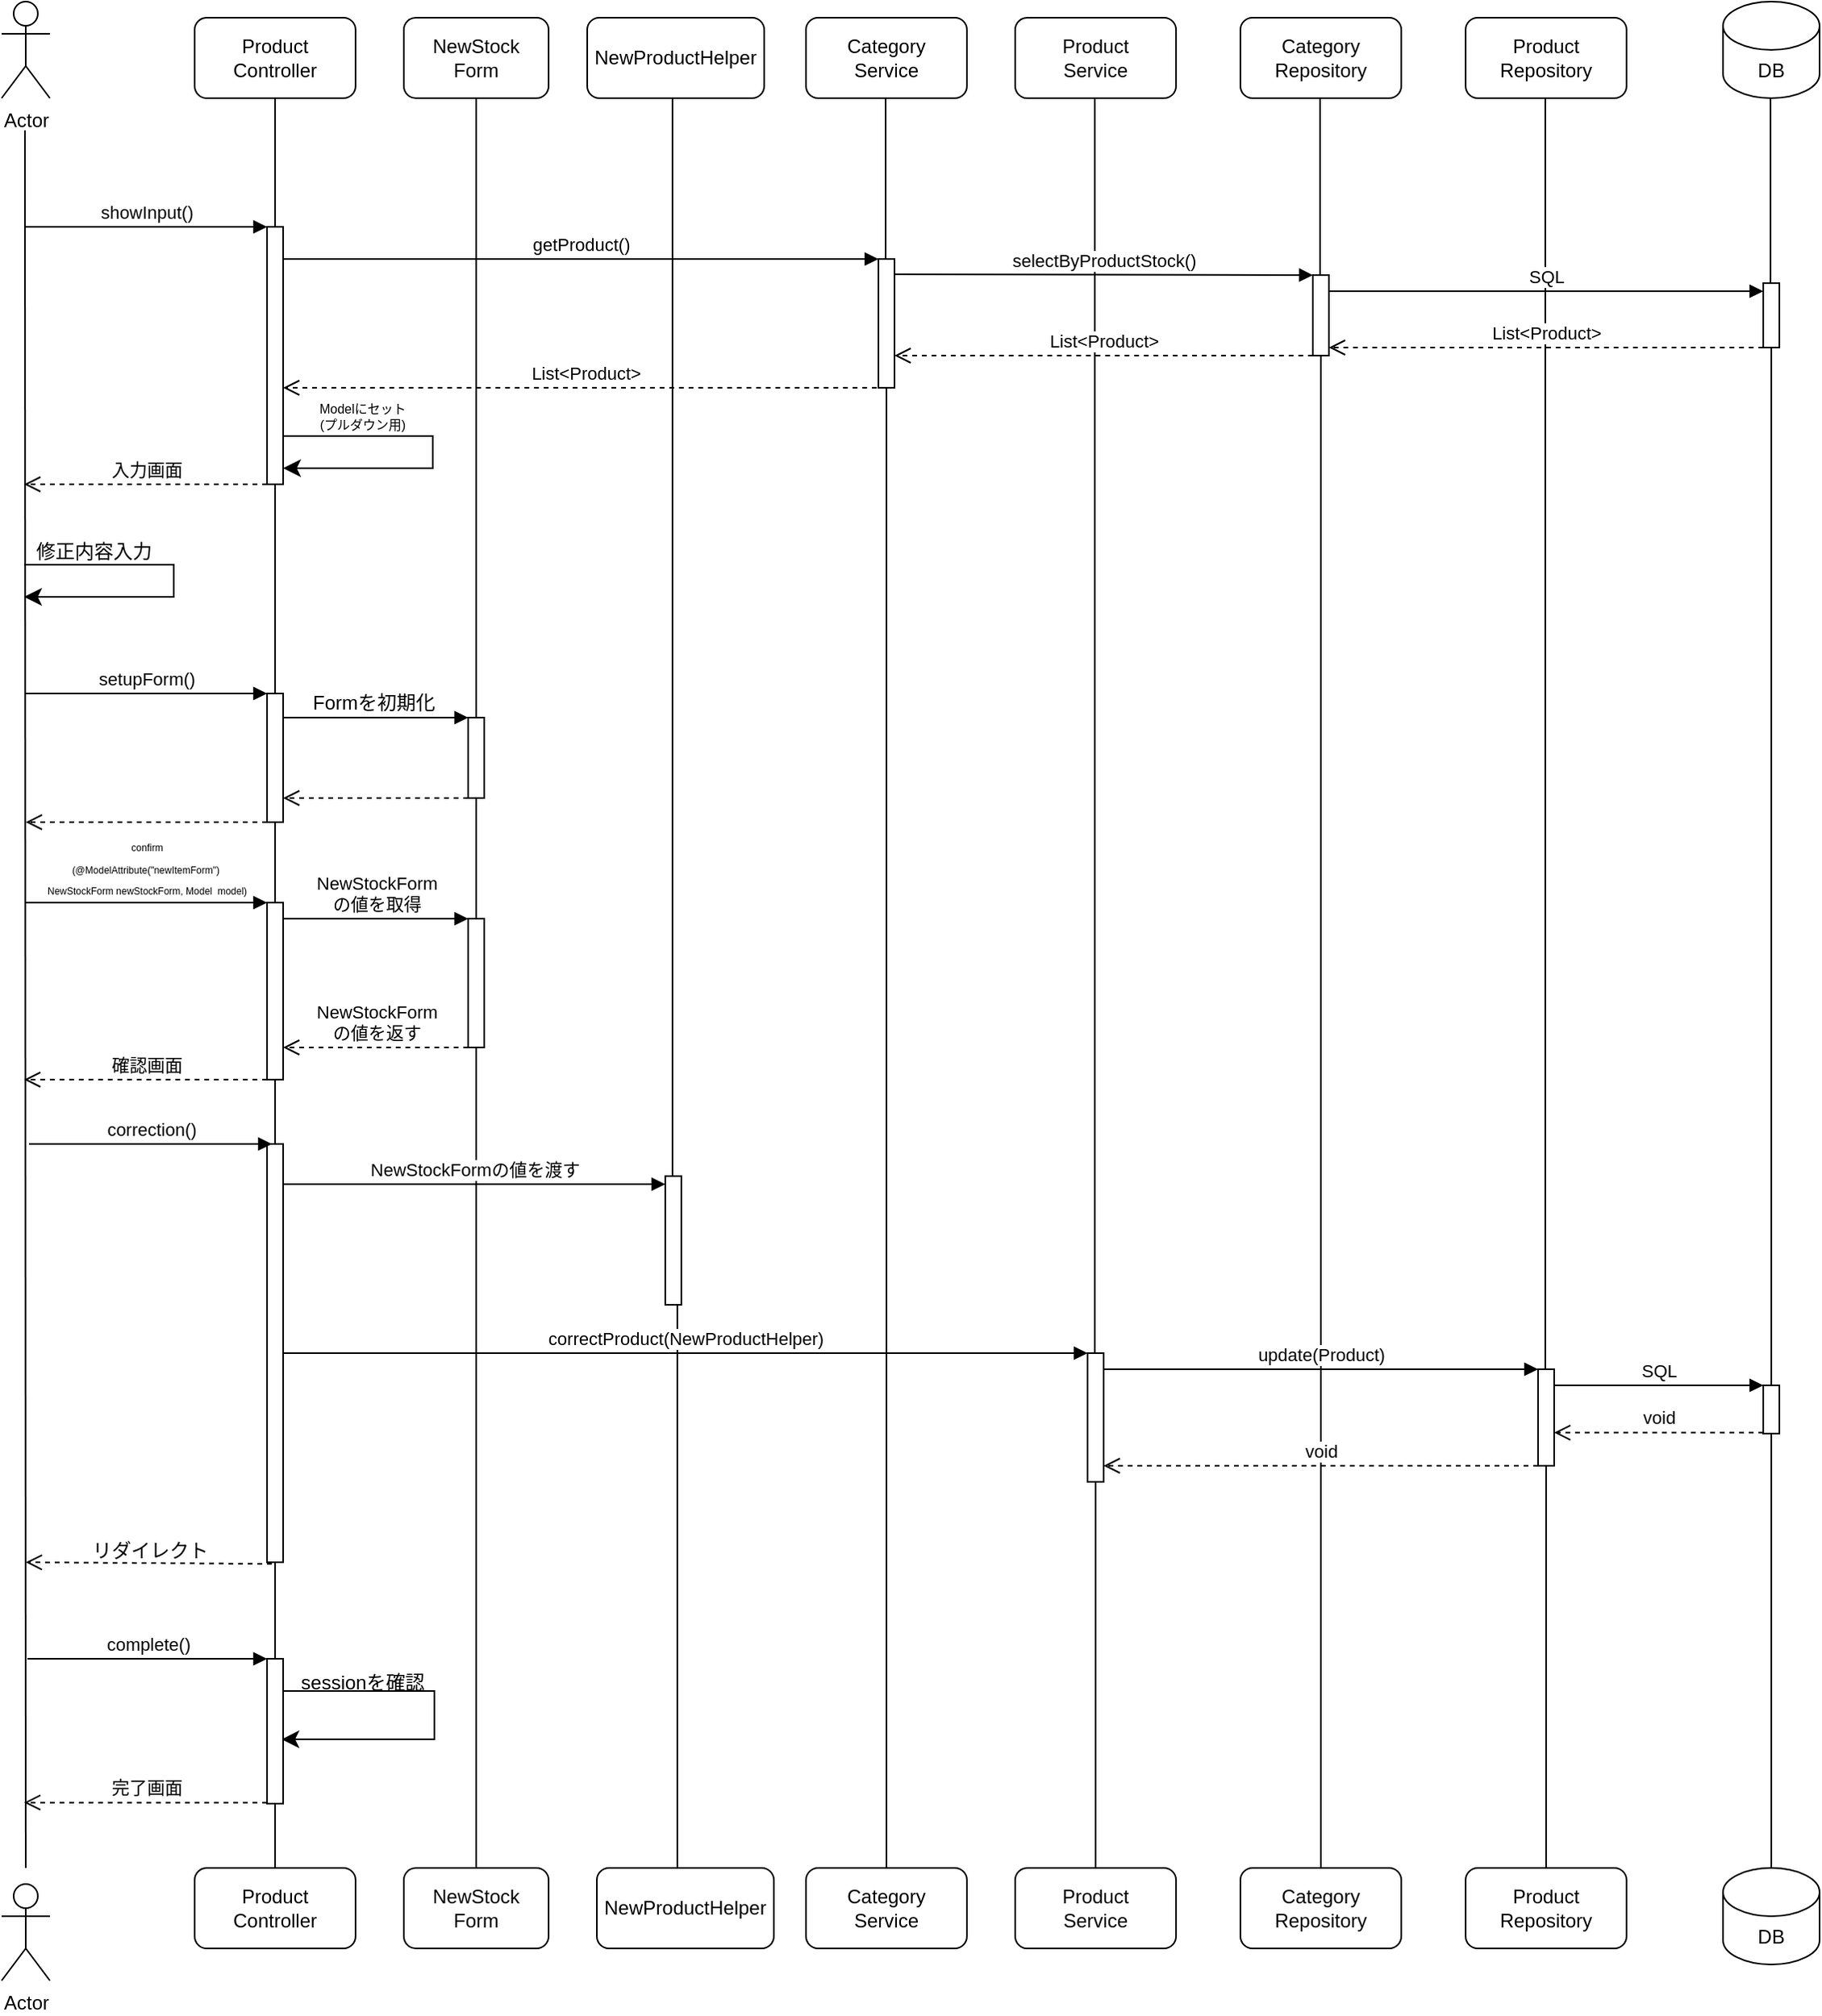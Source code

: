 <mxfile>
    <diagram id="0S2GH_IMDvOgs1QXw7YD" name="ページ1">
        <mxGraphModel dx="2176" dy="762" grid="1" gridSize="10" guides="1" tooltips="1" connect="1" arrows="1" fold="1" page="1" pageScale="1" pageWidth="850" pageHeight="1100" math="0" shadow="0">
            <root>
                <mxCell id="0"/>
                <mxCell id="1" parent="0"/>
                <mxCell id="2" value="Actor" style="shape=umlActor;verticalLabelPosition=bottom;verticalAlign=top;html=1;outlineConnect=0;" parent="1" vertex="1">
                    <mxGeometry x="90" y="40" width="30" height="60" as="geometry"/>
                </mxCell>
                <mxCell id="6" value="Product&lt;br&gt;&lt;div&gt;Controller&lt;/div&gt;" style="rounded=1;whiteSpace=wrap;html=1;" parent="1" vertex="1">
                    <mxGeometry x="210" y="50" width="100" height="50" as="geometry"/>
                </mxCell>
                <mxCell id="7" value="NewStock&lt;div&gt;Form&lt;/div&gt;" style="rounded=1;whiteSpace=wrap;html=1;" parent="1" vertex="1">
                    <mxGeometry x="340" y="50" width="90" height="50" as="geometry"/>
                </mxCell>
                <mxCell id="8" value="NewProductHelper" style="rounded=1;whiteSpace=wrap;html=1;" parent="1" vertex="1">
                    <mxGeometry x="454" y="50" width="110" height="50" as="geometry"/>
                </mxCell>
                <mxCell id="12" value="Category&lt;div&gt;Service&lt;/div&gt;" style="rounded=1;whiteSpace=wrap;html=1;" parent="1" vertex="1">
                    <mxGeometry x="590" y="50" width="100" height="50" as="geometry"/>
                </mxCell>
                <mxCell id="13" value="Product&lt;div&gt;Service&lt;/div&gt;" style="rounded=1;whiteSpace=wrap;html=1;" parent="1" vertex="1">
                    <mxGeometry x="720" y="50" width="100" height="50" as="geometry"/>
                </mxCell>
                <mxCell id="14" value="Category&lt;div&gt;Repository&lt;/div&gt;" style="rounded=1;whiteSpace=wrap;html=1;" parent="1" vertex="1">
                    <mxGeometry x="860" y="50" width="100" height="50" as="geometry"/>
                </mxCell>
                <mxCell id="15" value="Product&lt;div&gt;Repository&lt;/div&gt;" style="rounded=1;whiteSpace=wrap;html=1;" parent="1" vertex="1">
                    <mxGeometry x="1000" y="50" width="100" height="50" as="geometry"/>
                </mxCell>
                <mxCell id="16" value="DB" style="shape=cylinder3;whiteSpace=wrap;html=1;boundedLbl=1;backgroundOutline=1;size=15;" parent="1" vertex="1">
                    <mxGeometry x="1160" y="40" width="60" height="60" as="geometry"/>
                </mxCell>
                <mxCell id="28" value="" style="endArrow=none;html=1;" parent="1" edge="1">
                    <mxGeometry width="50" height="50" relative="1" as="geometry">
                        <mxPoint x="105" y="1200" as="sourcePoint"/>
                        <mxPoint x="104.5" y="120" as="targetPoint"/>
                    </mxGeometry>
                </mxCell>
                <mxCell id="29" value="" style="endArrow=none;html=1;" parent="1" source="37" edge="1">
                    <mxGeometry width="50" height="50" relative="1" as="geometry">
                        <mxPoint x="260" y="752.67" as="sourcePoint"/>
                        <mxPoint x="260" y="100.003" as="targetPoint"/>
                    </mxGeometry>
                </mxCell>
                <mxCell id="31" value="" style="endArrow=none;html=1;" parent="1" source="89" edge="1">
                    <mxGeometry width="50" height="50" relative="1" as="geometry">
                        <mxPoint x="510" y="998.421" as="sourcePoint"/>
                        <mxPoint x="507" y="100.003" as="targetPoint"/>
                    </mxGeometry>
                </mxCell>
                <mxCell id="32" value="" style="endArrow=none;html=1;" parent="1" source="49" edge="1">
                    <mxGeometry width="50" height="50" relative="1" as="geometry">
                        <mxPoint x="639.5" y="752.67" as="sourcePoint"/>
                        <mxPoint x="639.5" y="100.003" as="targetPoint"/>
                    </mxGeometry>
                </mxCell>
                <mxCell id="33" value="" style="endArrow=none;html=1;" parent="1" source="96" edge="1">
                    <mxGeometry width="50" height="50" relative="1" as="geometry">
                        <mxPoint x="770" y="980.702" as="sourcePoint"/>
                        <mxPoint x="769.5" y="100.003" as="targetPoint"/>
                    </mxGeometry>
                </mxCell>
                <mxCell id="34" value="" style="endArrow=none;html=1;" parent="1" source="51" edge="1">
                    <mxGeometry width="50" height="50" relative="1" as="geometry">
                        <mxPoint x="909.5" y="752.67" as="sourcePoint"/>
                        <mxPoint x="909.5" y="100.003" as="targetPoint"/>
                    </mxGeometry>
                </mxCell>
                <mxCell id="35" value="" style="endArrow=none;html=1;" parent="1" source="99" edge="1">
                    <mxGeometry width="50" height="50" relative="1" as="geometry">
                        <mxPoint x="1050" y="1220.392" as="sourcePoint"/>
                        <mxPoint x="1049.5" y="100.003" as="targetPoint"/>
                    </mxGeometry>
                </mxCell>
                <mxCell id="36" value="" style="endArrow=none;html=1;" parent="1" source="110" edge="1">
                    <mxGeometry width="50" height="50" relative="1" as="geometry">
                        <mxPoint x="1190" y="1208" as="sourcePoint"/>
                        <mxPoint x="1189.5" y="100.003" as="targetPoint"/>
                    </mxGeometry>
                </mxCell>
                <mxCell id="38" value="" style="endArrow=none;html=1;" parent="1" source="70" target="37" edge="1">
                    <mxGeometry width="50" height="50" relative="1" as="geometry">
                        <mxPoint x="260" y="752.67" as="sourcePoint"/>
                        <mxPoint x="260" y="100.003" as="targetPoint"/>
                    </mxGeometry>
                </mxCell>
                <mxCell id="37" value="" style="html=1;points=[[0,0,0,0,5],[0,1,0,0,-5],[1,0,0,0,5],[1,1,0,0,-5]];perimeter=orthogonalPerimeter;outlineConnect=0;targetShapes=umlLifeline;portConstraint=eastwest;newEdgeStyle={&quot;curved&quot;:0,&quot;rounded&quot;:0};" parent="1" vertex="1">
                    <mxGeometry x="255" y="180" width="10" height="160" as="geometry"/>
                </mxCell>
                <mxCell id="43" value="showInput()" style="html=1;verticalAlign=bottom;endArrow=block;curved=0;rounded=0;" parent="1" target="37" edge="1">
                    <mxGeometry width="80" relative="1" as="geometry">
                        <mxPoint x="105" y="180" as="sourcePoint"/>
                        <mxPoint x="320" y="220" as="targetPoint"/>
                    </mxGeometry>
                </mxCell>
                <mxCell id="44" value="&lt;br&gt;&lt;div&gt;getProduct()&lt;/div&gt;" style="html=1;verticalAlign=bottom;endArrow=block;curved=0;rounded=0;" parent="1" source="37" edge="1">
                    <mxGeometry width="80" relative="1" as="geometry">
                        <mxPoint x="285" y="200" as="sourcePoint"/>
                        <mxPoint x="635" y="200" as="targetPoint"/>
                    </mxGeometry>
                </mxCell>
                <mxCell id="46" value="" style="endArrow=none;html=1;entryX=0.5;entryY=1;entryDx=0;entryDy=0;" parent="1" source="72" target="7" edge="1">
                    <mxGeometry width="50" height="50" relative="1" as="geometry">
                        <mxPoint x="384.5" y="752.67" as="sourcePoint"/>
                        <mxPoint x="384.5" y="270" as="targetPoint"/>
                    </mxGeometry>
                </mxCell>
                <mxCell id="48" value="List&amp;lt;Product&amp;gt;" style="html=1;verticalAlign=bottom;endArrow=open;dashed=1;endSize=8;curved=0;rounded=0;exitX=0.5;exitY=1;exitDx=0;exitDy=0;exitPerimeter=0;" parent="1" source="49" target="37" edge="1">
                    <mxGeometry relative="1" as="geometry">
                        <mxPoint x="620" y="280" as="sourcePoint"/>
                        <mxPoint x="279.61" y="261.12" as="targetPoint"/>
                        <Array as="points"/>
                    </mxGeometry>
                </mxCell>
                <mxCell id="50" value="" style="endArrow=none;html=1;" parent="1" target="49" edge="1">
                    <mxGeometry width="50" height="50" relative="1" as="geometry">
                        <mxPoint x="640" y="1200" as="sourcePoint"/>
                        <mxPoint x="639.5" y="100.003" as="targetPoint"/>
                    </mxGeometry>
                </mxCell>
                <mxCell id="49" value="" style="html=1;points=[[0,0,0,0,5],[0,1,0,0,-5],[1,0,0,0,5],[1,1,0,0,-5]];perimeter=orthogonalPerimeter;outlineConnect=0;targetShapes=umlLifeline;portConstraint=eastwest;newEdgeStyle={&quot;curved&quot;:0,&quot;rounded&quot;:0};" parent="1" vertex="1">
                    <mxGeometry x="635" y="200" width="10" height="80" as="geometry"/>
                </mxCell>
                <mxCell id="52" value="" style="endArrow=none;html=1;" parent="1" target="51" edge="1">
                    <mxGeometry width="50" height="50" relative="1" as="geometry">
                        <mxPoint x="910" y="1200" as="sourcePoint"/>
                        <mxPoint x="909.5" y="100.003" as="targetPoint"/>
                    </mxGeometry>
                </mxCell>
                <mxCell id="51" value="" style="html=1;points=[[0,0,0,0,5],[0,1,0,0,-5],[1,0,0,0,5],[1,1,0,0,-5]];perimeter=orthogonalPerimeter;outlineConnect=0;targetShapes=umlLifeline;portConstraint=eastwest;newEdgeStyle={&quot;curved&quot;:0,&quot;rounded&quot;:0};" parent="1" vertex="1">
                    <mxGeometry x="905" y="210" width="10" height="50" as="geometry"/>
                </mxCell>
                <mxCell id="53" value="&lt;div&gt;selectByProductStock()&lt;/div&gt;" style="html=1;verticalAlign=bottom;endArrow=block;curved=0;rounded=0;exitX=0.983;exitY=0.118;exitDx=0;exitDy=0;exitPerimeter=0;" parent="1" source="49" target="51" edge="1">
                    <mxGeometry width="80" relative="1" as="geometry">
                        <mxPoint x="710" y="210" as="sourcePoint"/>
                        <mxPoint x="790" y="210" as="targetPoint"/>
                    </mxGeometry>
                </mxCell>
                <mxCell id="54" value="List&amp;lt;Product&amp;gt;" style="html=1;verticalAlign=bottom;endArrow=open;dashed=1;endSize=8;curved=0;rounded=0;exitX=0;exitY=1;exitDx=0;exitDy=-5;exitPerimeter=0;" parent="1" edge="1">
                    <mxGeometry relative="1" as="geometry">
                        <mxPoint x="905" y="260" as="sourcePoint"/>
                        <mxPoint x="645" y="260" as="targetPoint"/>
                    </mxGeometry>
                </mxCell>
                <mxCell id="56" value="入力画面" style="html=1;verticalAlign=bottom;endArrow=open;dashed=1;endSize=8;curved=0;rounded=0;" parent="1" edge="1">
                    <mxGeometry relative="1" as="geometry">
                        <mxPoint x="255" y="340" as="sourcePoint"/>
                        <mxPoint x="104" y="340" as="targetPoint"/>
                    </mxGeometry>
                </mxCell>
                <mxCell id="63" value="" style="edgeStyle=segmentEdgeStyle;endArrow=classic;html=1;curved=0;rounded=0;endSize=8;startSize=8;" parent="1" edge="1">
                    <mxGeometry width="50" height="50" relative="1" as="geometry">
                        <mxPoint x="104" y="390" as="sourcePoint"/>
                        <mxPoint x="104" y="410" as="targetPoint"/>
                        <Array as="points">
                            <mxPoint x="197" y="390"/>
                            <mxPoint x="197" y="410"/>
                        </Array>
                    </mxGeometry>
                </mxCell>
                <mxCell id="64" value="修正内容入力" style="text;html=1;align=center;verticalAlign=middle;resizable=0;points=[];autosize=1;strokeColor=none;fillColor=none;" parent="1" vertex="1">
                    <mxGeometry x="97" y="367" width="100" height="30" as="geometry"/>
                </mxCell>
                <mxCell id="67" value="" style="edgeStyle=segmentEdgeStyle;endArrow=classic;html=1;curved=0;rounded=0;endSize=8;startSize=8;" parent="1" edge="1">
                    <mxGeometry width="50" height="50" relative="1" as="geometry">
                        <mxPoint x="265" y="310" as="sourcePoint"/>
                        <mxPoint x="265" y="330" as="targetPoint"/>
                        <Array as="points">
                            <mxPoint x="358" y="310"/>
                            <mxPoint x="358" y="330"/>
                        </Array>
                    </mxGeometry>
                </mxCell>
                <mxCell id="68" value="Modelにセット&lt;div&gt;(プルダウン用)&lt;/div&gt;" style="text;html=1;align=center;verticalAlign=middle;resizable=0;points=[];autosize=1;strokeColor=none;fillColor=none;fontSize=8;" parent="1" vertex="1">
                    <mxGeometry x="274" y="283" width="80" height="30" as="geometry"/>
                </mxCell>
                <mxCell id="69" value="&lt;div&gt;&lt;span style=&quot;background-color: light-dark(#ffffff, var(--ge-dark-color, #121212));&quot;&gt;setupForm()&lt;/span&gt;&lt;/div&gt;" style="html=1;verticalAlign=bottom;endArrow=block;curved=0;rounded=0;" parent="1" target="70" edge="1">
                    <mxGeometry width="80" relative="1" as="geometry">
                        <mxPoint x="105" y="470" as="sourcePoint"/>
                        <mxPoint x="240" y="470" as="targetPoint"/>
                    </mxGeometry>
                </mxCell>
                <mxCell id="71" value="" style="endArrow=none;html=1;" parent="1" source="90" target="70" edge="1">
                    <mxGeometry width="50" height="50" relative="1" as="geometry">
                        <mxPoint x="260" y="1000" as="sourcePoint"/>
                        <mxPoint x="260" y="340" as="targetPoint"/>
                    </mxGeometry>
                </mxCell>
                <mxCell id="70" value="" style="html=1;points=[[0,0,0,0,5],[0,1,0,0,-5],[1,0,0,0,5],[1,1,0,0,-5]];perimeter=orthogonalPerimeter;outlineConnect=0;targetShapes=umlLifeline;portConstraint=eastwest;newEdgeStyle={&quot;curved&quot;:0,&quot;rounded&quot;:0};" parent="1" vertex="1">
                    <mxGeometry x="255" y="470" width="10" height="80" as="geometry"/>
                </mxCell>
                <mxCell id="73" value="" style="endArrow=none;html=1;entryX=0.5;entryY=1;entryDx=0;entryDy=0;" parent="1" source="83" target="72" edge="1">
                    <mxGeometry width="50" height="50" relative="1" as="geometry">
                        <mxPoint x="385" y="950" as="sourcePoint"/>
                        <mxPoint x="385" y="100" as="targetPoint"/>
                    </mxGeometry>
                </mxCell>
                <mxCell id="72" value="" style="html=1;points=[[0,0,0,0,5],[0,1,0,0,-5],[1,0,0,0,5],[1,1,0,0,-5]];perimeter=orthogonalPerimeter;outlineConnect=0;targetShapes=umlLifeline;portConstraint=eastwest;newEdgeStyle={&quot;curved&quot;:0,&quot;rounded&quot;:0};" parent="1" vertex="1">
                    <mxGeometry x="380" y="485" width="10" height="50" as="geometry"/>
                </mxCell>
                <mxCell id="75" value="" style="html=1;verticalAlign=bottom;endArrow=block;curved=0;rounded=0;" parent="1" edge="1">
                    <mxGeometry width="80" relative="1" as="geometry">
                        <mxPoint x="265" y="485" as="sourcePoint"/>
                        <mxPoint x="380" y="485" as="targetPoint"/>
                    </mxGeometry>
                </mxCell>
                <mxCell id="76" value="Formを初期化" style="text;html=1;align=center;verticalAlign=middle;resizable=0;points=[];autosize=1;strokeColor=none;fillColor=none;" parent="1" vertex="1">
                    <mxGeometry x="271" y="461" width="100" height="30" as="geometry"/>
                </mxCell>
                <mxCell id="77" value="" style="html=1;verticalAlign=bottom;endArrow=open;dashed=1;endSize=8;curved=0;rounded=0;exitX=0;exitY=1;exitDx=0;exitDy=-5;exitPerimeter=0;" parent="1" edge="1">
                    <mxGeometry relative="1" as="geometry">
                        <mxPoint x="380" y="535" as="sourcePoint"/>
                        <mxPoint x="265" y="535" as="targetPoint"/>
                    </mxGeometry>
                </mxCell>
                <mxCell id="78" value="" style="html=1;verticalAlign=bottom;endArrow=open;dashed=1;endSize=8;curved=0;rounded=0;exitX=0;exitY=1;exitDx=0;exitDy=-5;exitPerimeter=0;" parent="1" edge="1">
                    <mxGeometry relative="1" as="geometry">
                        <mxPoint x="255" y="550" as="sourcePoint"/>
                        <mxPoint x="105" y="550" as="targetPoint"/>
                    </mxGeometry>
                </mxCell>
                <mxCell id="79" value="&lt;font style=&quot;font-size: 6px;&quot;&gt;confirm&lt;/font&gt;&lt;div&gt;&lt;font style=&quot;font-size: 6px;&quot;&gt;(@ModelAttribute(&quot;newItemForm&quot;)&amp;nbsp;&lt;/font&gt;&lt;/div&gt;&lt;div&gt;&lt;font style=&quot;font-size: 6px;&quot;&gt;NewStockForm newStockForm,&amp;nbsp;&lt;/font&gt;&lt;span style=&quot;font-size: 6px; background-color: light-dark(#ffffff, var(--ge-dark-color, #121212));&quot;&gt;Model&amp;nbsp; model)&lt;/span&gt;&lt;/div&gt;" style="html=1;verticalAlign=bottom;endArrow=block;curved=0;rounded=0;" parent="1" target="80" edge="1">
                    <mxGeometry width="80" relative="1" as="geometry">
                        <mxPoint x="105" y="600" as="sourcePoint"/>
                        <mxPoint x="240" y="600" as="targetPoint"/>
                    </mxGeometry>
                </mxCell>
                <mxCell id="80" value="" style="html=1;points=[[0,0,0,0,5],[0,1,0,0,-5],[1,0,0,0,5],[1,1,0,0,-5]];perimeter=orthogonalPerimeter;outlineConnect=0;targetShapes=umlLifeline;portConstraint=eastwest;newEdgeStyle={&quot;curved&quot;:0,&quot;rounded&quot;:0};" parent="1" vertex="1">
                    <mxGeometry x="255" y="600" width="10" height="110" as="geometry"/>
                </mxCell>
                <mxCell id="84" value="" style="endArrow=none;html=1;entryX=0.5;entryY=1;entryDx=0;entryDy=0;" parent="1" target="83" edge="1">
                    <mxGeometry width="50" height="50" relative="1" as="geometry">
                        <mxPoint x="385" y="1200" as="sourcePoint"/>
                        <mxPoint x="385" y="535" as="targetPoint"/>
                    </mxGeometry>
                </mxCell>
                <mxCell id="83" value="" style="html=1;points=[[0,0,0,0,5],[0,1,0,0,-5],[1,0,0,0,5],[1,1,0,0,-5]];perimeter=orthogonalPerimeter;outlineConnect=0;targetShapes=umlLifeline;portConstraint=eastwest;newEdgeStyle={&quot;curved&quot;:0,&quot;rounded&quot;:0};" parent="1" vertex="1">
                    <mxGeometry x="380" y="610" width="10" height="80" as="geometry"/>
                </mxCell>
                <mxCell id="85" value="NewStockForm&lt;div&gt;の値を取得&lt;/div&gt;" style="html=1;verticalAlign=bottom;endArrow=block;curved=0;rounded=0;entryX=0;entryY=0;entryDx=0;entryDy=5;entryPerimeter=0;" parent="1" edge="1">
                    <mxGeometry width="80" relative="1" as="geometry">
                        <mxPoint x="265" y="610" as="sourcePoint"/>
                        <mxPoint x="380" y="610" as="targetPoint"/>
                    </mxGeometry>
                </mxCell>
                <mxCell id="86" value="NewStockForm&lt;div&gt;の値を返す&lt;/div&gt;" style="html=1;verticalAlign=bottom;endArrow=open;dashed=1;endSize=8;curved=0;rounded=0;exitX=0;exitY=1;exitDx=0;exitDy=-5;exitPerimeter=0;" parent="1" edge="1">
                    <mxGeometry relative="1" as="geometry">
                        <mxPoint x="380" y="690" as="sourcePoint"/>
                        <mxPoint x="265" y="690" as="targetPoint"/>
                    </mxGeometry>
                </mxCell>
                <mxCell id="87" value="確認画面" style="html=1;verticalAlign=bottom;endArrow=open;dashed=1;endSize=8;curved=0;rounded=0;" parent="1" source="80" edge="1">
                    <mxGeometry relative="1" as="geometry">
                        <mxPoint x="270" y="730" as="sourcePoint"/>
                        <mxPoint x="104" y="710" as="targetPoint"/>
                    </mxGeometry>
                </mxCell>
                <mxCell id="88" value="NewStockFormの値を渡す" style="html=1;verticalAlign=bottom;endArrow=block;curved=0;rounded=0;entryX=0;entryY=0;entryDx=0;entryDy=5;entryPerimeter=0;" parent="1" source="90" target="89" edge="1">
                    <mxGeometry x="0.001" width="80" relative="1" as="geometry">
                        <mxPoint x="265" y="750" as="sourcePoint"/>
                        <mxPoint x="502.5" y="750" as="targetPoint"/>
                        <mxPoint as="offset"/>
                    </mxGeometry>
                </mxCell>
                <mxCell id="91" value="" style="endArrow=none;html=1;" parent="1" source="108" target="90" edge="1">
                    <mxGeometry width="50" height="50" relative="1" as="geometry">
                        <mxPoint x="260" y="1200" as="sourcePoint"/>
                        <mxPoint x="260" y="550" as="targetPoint"/>
                    </mxGeometry>
                </mxCell>
                <mxCell id="90" value="" style="html=1;points=[[0,0,0,0,5],[0,1,0,0,-5],[1,0,0,0,5],[1,1,0,0,-5]];perimeter=orthogonalPerimeter;outlineConnect=0;targetShapes=umlLifeline;portConstraint=eastwest;newEdgeStyle={&quot;curved&quot;:0,&quot;rounded&quot;:0};" parent="1" vertex="1">
                    <mxGeometry x="255" y="750" width="10" height="260" as="geometry"/>
                </mxCell>
                <mxCell id="92" value="correction()" style="html=1;verticalAlign=bottom;endArrow=block;curved=0;rounded=0;entryX=0;entryY=0;entryDx=0;entryDy=5;entryPerimeter=0;" parent="1" edge="1">
                    <mxGeometry width="80" relative="1" as="geometry">
                        <mxPoint x="107" y="750" as="sourcePoint"/>
                        <mxPoint x="258" y="750" as="targetPoint"/>
                    </mxGeometry>
                </mxCell>
                <mxCell id="93" value="" style="endArrow=none;html=1;" parent="1" target="89" edge="1">
                    <mxGeometry width="50" height="50" relative="1" as="geometry">
                        <mxPoint x="510" y="1200" as="sourcePoint"/>
                        <mxPoint x="507" y="100.003" as="targetPoint"/>
                    </mxGeometry>
                </mxCell>
                <mxCell id="89" value="" style="html=1;points=[[0,0,0,0,5],[0,1,0,0,-5],[1,0,0,0,5],[1,1,0,0,-5]];perimeter=orthogonalPerimeter;outlineConnect=0;targetShapes=umlLifeline;portConstraint=eastwest;newEdgeStyle={&quot;curved&quot;:0,&quot;rounded&quot;:0};" parent="1" vertex="1">
                    <mxGeometry x="502.5" y="770" width="10" height="80" as="geometry"/>
                </mxCell>
                <mxCell id="95" value="correctProduct(NewProductHelper)" style="html=1;verticalAlign=bottom;endArrow=block;curved=0;rounded=0;" parent="1" source="90" target="96" edge="1">
                    <mxGeometry width="80" relative="1" as="geometry">
                        <mxPoint x="450" y="820" as="sourcePoint"/>
                        <mxPoint x="530" y="820" as="targetPoint"/>
                    </mxGeometry>
                </mxCell>
                <mxCell id="97" value="" style="endArrow=none;html=1;" parent="1" target="96" edge="1">
                    <mxGeometry width="50" height="50" relative="1" as="geometry">
                        <mxPoint x="770" y="1200" as="sourcePoint"/>
                        <mxPoint x="769.5" y="100.003" as="targetPoint"/>
                    </mxGeometry>
                </mxCell>
                <mxCell id="96" value="" style="html=1;points=[[0,0,0,0,5],[0,1,0,0,-5],[1,0,0,0,5],[1,1,0,0,-5]];perimeter=orthogonalPerimeter;outlineConnect=0;targetShapes=umlLifeline;portConstraint=eastwest;newEdgeStyle={&quot;curved&quot;:0,&quot;rounded&quot;:0};" parent="1" vertex="1">
                    <mxGeometry x="765" y="880" width="10" height="80" as="geometry"/>
                </mxCell>
                <mxCell id="100" value="" style="endArrow=none;html=1;" parent="1" target="99" edge="1">
                    <mxGeometry width="50" height="50" relative="1" as="geometry">
                        <mxPoint x="1050" y="1200" as="sourcePoint"/>
                        <mxPoint x="1049.5" y="100.003" as="targetPoint"/>
                    </mxGeometry>
                </mxCell>
                <mxCell id="99" value="" style="html=1;points=[[0,0,0,0,5],[0,1,0,0,-5],[1,0,0,0,5],[1,1,0,0,-5]];perimeter=orthogonalPerimeter;outlineConnect=0;targetShapes=umlLifeline;portConstraint=eastwest;newEdgeStyle={&quot;curved&quot;:0,&quot;rounded&quot;:0};" parent="1" vertex="1">
                    <mxGeometry x="1045" y="890" width="10" height="60" as="geometry"/>
                </mxCell>
                <mxCell id="101" value="update(Product)" style="html=1;verticalAlign=bottom;endArrow=block;curved=0;rounded=0;entryX=0;entryY=0;entryDx=0;entryDy=5;entryPerimeter=0;" parent="1" edge="1">
                    <mxGeometry width="80" relative="1" as="geometry">
                        <mxPoint x="775" y="890" as="sourcePoint"/>
                        <mxPoint x="1045" y="890" as="targetPoint"/>
                    </mxGeometry>
                </mxCell>
                <mxCell id="103" value="" style="edgeStyle=segmentEdgeStyle;endArrow=classic;html=1;curved=0;rounded=0;endSize=8;startSize=8;" parent="1" edge="1">
                    <mxGeometry width="50" height="50" relative="1" as="geometry">
                        <mxPoint x="265" y="1090" as="sourcePoint"/>
                        <mxPoint x="264" y="1120.04" as="targetPoint"/>
                        <Array as="points">
                            <mxPoint x="359" y="1090"/>
                            <mxPoint x="359" y="1120"/>
                        </Array>
                    </mxGeometry>
                </mxCell>
                <mxCell id="106" value="sessionを確認" style="text;html=1;align=center;verticalAlign=middle;resizable=0;points=[];autosize=1;strokeColor=none;fillColor=none;" parent="1" vertex="1">
                    <mxGeometry x="264" y="1070" width="100" height="30" as="geometry"/>
                </mxCell>
                <mxCell id="107" value="" style="html=1;verticalAlign=bottom;endArrow=open;dashed=1;endSize=8;curved=0;rounded=0;exitX=0;exitY=1;exitDx=0;exitDy=-5;exitPerimeter=0;" parent="1" edge="1">
                    <mxGeometry relative="1" as="geometry">
                        <mxPoint x="258" y="1011" as="sourcePoint"/>
                        <mxPoint x="105" y="1010" as="targetPoint"/>
                    </mxGeometry>
                </mxCell>
                <mxCell id="109" value="" style="endArrow=none;html=1;" parent="1" target="108" edge="1">
                    <mxGeometry width="50" height="50" relative="1" as="geometry">
                        <mxPoint x="260" y="1200" as="sourcePoint"/>
                        <mxPoint x="260" y="1010" as="targetPoint"/>
                    </mxGeometry>
                </mxCell>
                <mxCell id="108" value="" style="html=1;points=[[0,0,0,0,5],[0,1,0,0,-5],[1,0,0,0,5],[1,1,0,0,-5]];perimeter=orthogonalPerimeter;outlineConnect=0;targetShapes=umlLifeline;portConstraint=eastwest;newEdgeStyle={&quot;curved&quot;:0,&quot;rounded&quot;:0};" parent="1" vertex="1">
                    <mxGeometry x="255" y="1070" width="10" height="90" as="geometry"/>
                </mxCell>
                <mxCell id="111" value="" style="endArrow=none;html=1;" parent="1" target="110" edge="1">
                    <mxGeometry width="50" height="50" relative="1" as="geometry">
                        <mxPoint x="1190" y="1200" as="sourcePoint"/>
                        <mxPoint x="1189.5" y="100.003" as="targetPoint"/>
                    </mxGeometry>
                </mxCell>
                <mxCell id="110" value="" style="html=1;points=[[0,0,0,0,5],[0,1,0,0,-5],[1,0,0,0,5],[1,1,0,0,-5]];perimeter=orthogonalPerimeter;outlineConnect=0;targetShapes=umlLifeline;portConstraint=eastwest;newEdgeStyle={&quot;curved&quot;:0,&quot;rounded&quot;:0};" parent="1" vertex="1">
                    <mxGeometry x="1185" y="215" width="10" height="40" as="geometry"/>
                </mxCell>
                <mxCell id="112" value="SQL" style="html=1;verticalAlign=bottom;endArrow=block;curved=0;rounded=0;entryX=0;entryY=0;entryDx=0;entryDy=5;entryPerimeter=0;" parent="1" source="51" target="110" edge="1">
                    <mxGeometry width="80" relative="1" as="geometry">
                        <mxPoint x="980" y="310" as="sourcePoint"/>
                        <mxPoint x="1060" y="310" as="targetPoint"/>
                    </mxGeometry>
                </mxCell>
                <mxCell id="113" value="List&amp;lt;Product&amp;gt;" style="html=1;verticalAlign=bottom;endArrow=open;dashed=1;endSize=8;curved=0;rounded=0;entryX=1;entryY=1;entryDx=0;entryDy=-5;entryPerimeter=0;" parent="1" source="110" target="51" edge="1">
                    <mxGeometry relative="1" as="geometry">
                        <mxPoint x="1060" y="310" as="sourcePoint"/>
                        <mxPoint x="980" y="310" as="targetPoint"/>
                    </mxGeometry>
                </mxCell>
                <mxCell id="114" value="" style="html=1;points=[[0,0,0,0,5],[0,1,0,0,-5],[1,0,0,0,5],[1,1,0,0,-5]];perimeter=orthogonalPerimeter;outlineConnect=0;targetShapes=umlLifeline;portConstraint=eastwest;newEdgeStyle={&quot;curved&quot;:0,&quot;rounded&quot;:0};" parent="1" vertex="1">
                    <mxGeometry x="1185" y="900" width="10" height="30" as="geometry"/>
                </mxCell>
                <mxCell id="115" value="SQL" style="html=1;verticalAlign=bottom;endArrow=block;curved=0;rounded=0;entryX=0;entryY=0;entryDx=0;entryDy=5;entryPerimeter=0;" parent="1" edge="1">
                    <mxGeometry width="80" relative="1" as="geometry">
                        <mxPoint x="1055" y="900" as="sourcePoint"/>
                        <mxPoint x="1185.0" y="900" as="targetPoint"/>
                    </mxGeometry>
                </mxCell>
                <mxCell id="117" value="&lt;div&gt;complete()&lt;/div&gt;" style="html=1;verticalAlign=bottom;endArrow=block;curved=0;rounded=0;" parent="1" edge="1">
                    <mxGeometry width="80" relative="1" as="geometry">
                        <mxPoint x="106" y="1070" as="sourcePoint"/>
                        <mxPoint x="255" y="1070" as="targetPoint"/>
                    </mxGeometry>
                </mxCell>
                <mxCell id="118" value="完了画面" style="html=1;verticalAlign=bottom;endArrow=open;dashed=1;endSize=8;curved=0;rounded=0;" parent="1" edge="1">
                    <mxGeometry relative="1" as="geometry">
                        <mxPoint x="255" y="1159.35" as="sourcePoint"/>
                        <mxPoint x="104" y="1159.35" as="targetPoint"/>
                    </mxGeometry>
                </mxCell>
                <mxCell id="120" value="Actor" style="shape=umlActor;verticalLabelPosition=bottom;verticalAlign=top;html=1;outlineConnect=0;" parent="1" vertex="1">
                    <mxGeometry x="90" y="1210" width="30" height="60" as="geometry"/>
                </mxCell>
                <mxCell id="121" value="Product&lt;div&gt;Controller&lt;/div&gt;" style="rounded=1;whiteSpace=wrap;html=1;" parent="1" vertex="1">
                    <mxGeometry x="210" y="1200" width="100" height="50" as="geometry"/>
                </mxCell>
                <mxCell id="124" value="Category&lt;div&gt;Service&lt;/div&gt;" style="rounded=1;whiteSpace=wrap;html=1;" parent="1" vertex="1">
                    <mxGeometry x="590" y="1200" width="100" height="50" as="geometry"/>
                </mxCell>
                <mxCell id="125" value="Product&lt;div&gt;Service&lt;/div&gt;" style="rounded=1;whiteSpace=wrap;html=1;" parent="1" vertex="1">
                    <mxGeometry x="720" y="1200" width="100" height="50" as="geometry"/>
                </mxCell>
                <mxCell id="126" value="Category&lt;div&gt;Repository&lt;/div&gt;" style="rounded=1;whiteSpace=wrap;html=1;" parent="1" vertex="1">
                    <mxGeometry x="860" y="1200" width="100" height="50" as="geometry"/>
                </mxCell>
                <mxCell id="127" value="Product&lt;div&gt;Repository&lt;/div&gt;" style="rounded=1;whiteSpace=wrap;html=1;" parent="1" vertex="1">
                    <mxGeometry x="1000" y="1200" width="100" height="50" as="geometry"/>
                </mxCell>
                <mxCell id="128" value="DB" style="shape=cylinder3;whiteSpace=wrap;html=1;boundedLbl=1;backgroundOutline=1;size=15;" parent="1" vertex="1">
                    <mxGeometry x="1160" y="1200" width="60" height="60" as="geometry"/>
                </mxCell>
                <mxCell id="129" value="void" style="html=1;verticalAlign=bottom;endArrow=open;dashed=1;endSize=8;curved=0;rounded=0;exitX=0;exitY=1;exitDx=0;exitDy=-5;exitPerimeter=0;" parent="1" edge="1">
                    <mxGeometry relative="1" as="geometry">
                        <mxPoint x="1185" y="929.41" as="sourcePoint"/>
                        <mxPoint x="1055" y="929.41" as="targetPoint"/>
                    </mxGeometry>
                </mxCell>
                <mxCell id="130" value="void" style="html=1;verticalAlign=bottom;endArrow=open;dashed=1;endSize=8;curved=0;rounded=0;exitX=0;exitY=1;exitDx=0;exitDy=-5;exitPerimeter=0;" parent="1" edge="1">
                    <mxGeometry relative="1" as="geometry">
                        <mxPoint x="1045" y="950" as="sourcePoint"/>
                        <mxPoint x="775" y="950" as="targetPoint"/>
                    </mxGeometry>
                </mxCell>
                <mxCell id="131" value="リダイレクト" style="text;html=1;align=center;verticalAlign=middle;resizable=0;points=[];autosize=1;strokeColor=none;fillColor=none;" parent="1" vertex="1">
                    <mxGeometry x="132" y="988" width="100" height="30" as="geometry"/>
                </mxCell>
                <mxCell id="132" value="NewStock&lt;div&gt;Form&lt;/div&gt;" style="rounded=1;whiteSpace=wrap;html=1;" vertex="1" parent="1">
                    <mxGeometry x="340" y="1200" width="90" height="50" as="geometry"/>
                </mxCell>
                <mxCell id="133" value="NewProductHelper" style="rounded=1;whiteSpace=wrap;html=1;" vertex="1" parent="1">
                    <mxGeometry x="460" y="1200" width="110" height="50" as="geometry"/>
                </mxCell>
            </root>
        </mxGraphModel>
    </diagram>
</mxfile>
